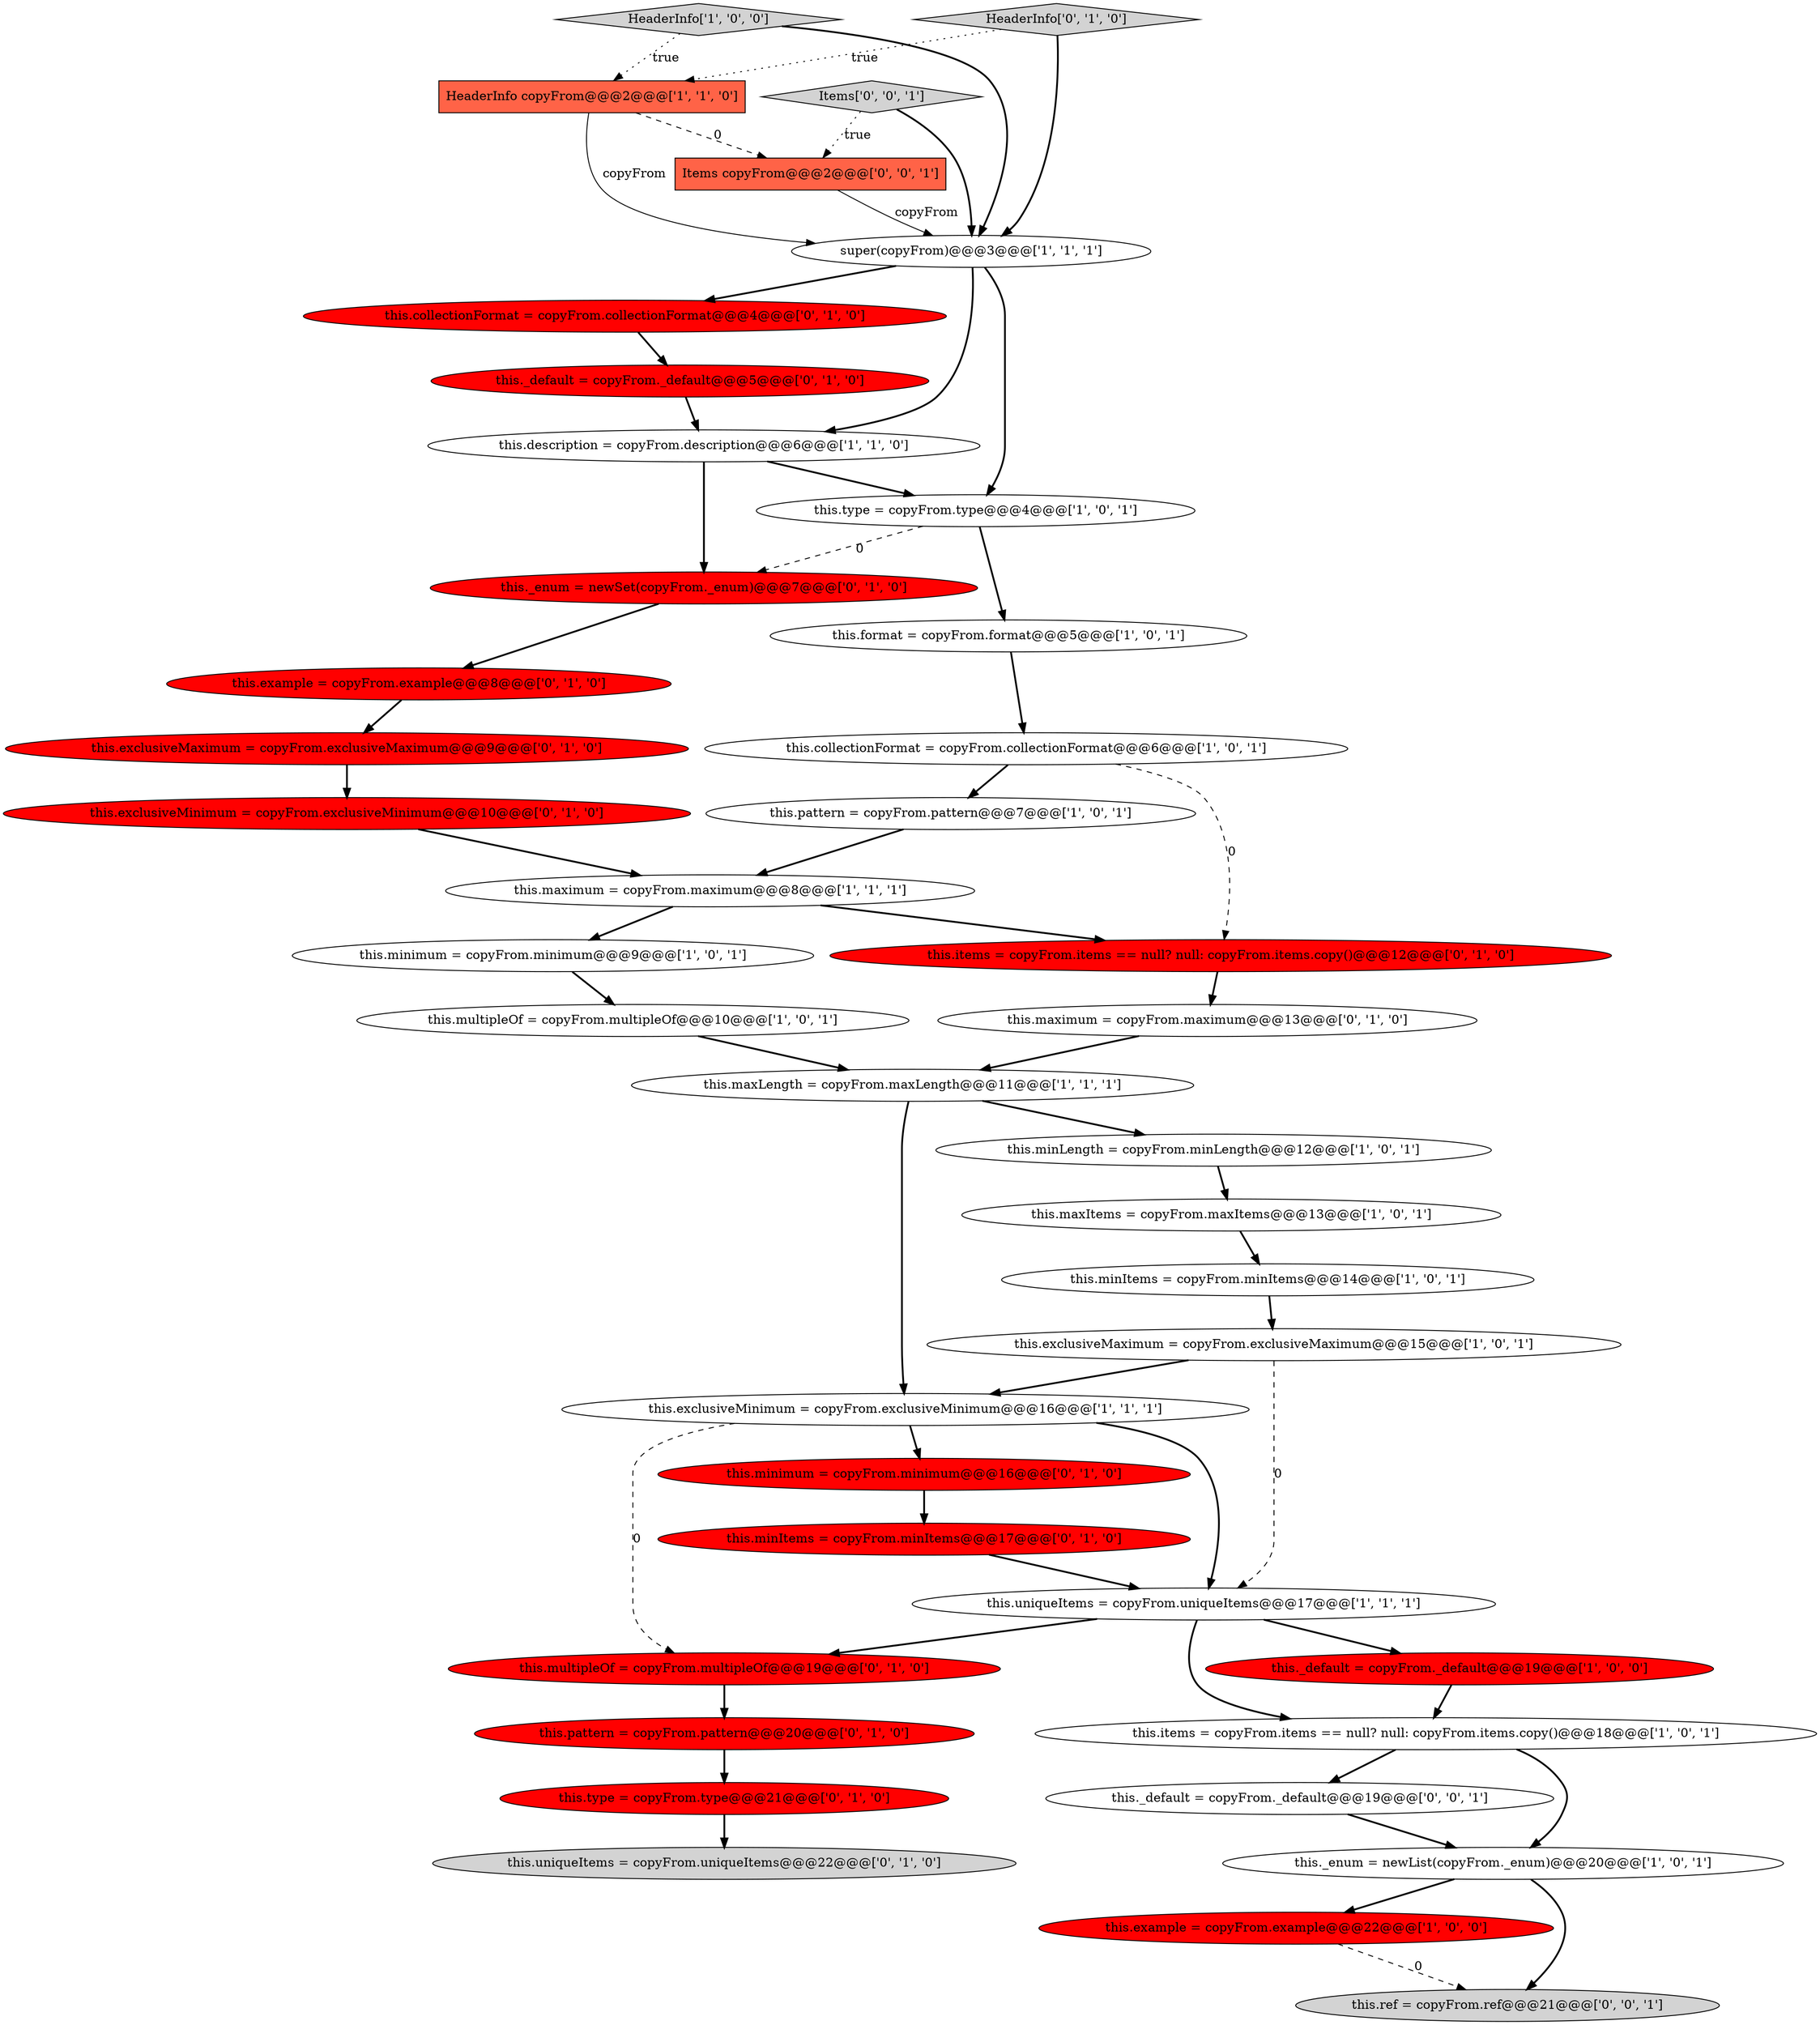 digraph {
16 [style = filled, label = "HeaderInfo['1', '0', '0']", fillcolor = lightgray, shape = diamond image = "AAA0AAABBB1BBB"];
32 [style = filled, label = "this.type = copyFrom.type@@@21@@@['0', '1', '0']", fillcolor = red, shape = ellipse image = "AAA1AAABBB2BBB"];
22 [style = filled, label = "this.exclusiveMinimum = copyFrom.exclusiveMinimum@@@10@@@['0', '1', '0']", fillcolor = red, shape = ellipse image = "AAA1AAABBB2BBB"];
18 [style = filled, label = "this.collectionFormat = copyFrom.collectionFormat@@@6@@@['1', '0', '1']", fillcolor = white, shape = ellipse image = "AAA0AAABBB1BBB"];
23 [style = filled, label = "this.exclusiveMaximum = copyFrom.exclusiveMaximum@@@9@@@['0', '1', '0']", fillcolor = red, shape = ellipse image = "AAA1AAABBB2BBB"];
35 [style = filled, label = "this.uniqueItems = copyFrom.uniqueItems@@@22@@@['0', '1', '0']", fillcolor = lightgray, shape = ellipse image = "AAA0AAABBB2BBB"];
31 [style = filled, label = "this.minItems = copyFrom.minItems@@@17@@@['0', '1', '0']", fillcolor = red, shape = ellipse image = "AAA1AAABBB2BBB"];
9 [style = filled, label = "this.maxItems = copyFrom.maxItems@@@13@@@['1', '0', '1']", fillcolor = white, shape = ellipse image = "AAA0AAABBB1BBB"];
14 [style = filled, label = "this._default = copyFrom._default@@@19@@@['1', '0', '0']", fillcolor = red, shape = ellipse image = "AAA1AAABBB1BBB"];
19 [style = filled, label = "this.exclusiveMinimum = copyFrom.exclusiveMinimum@@@16@@@['1', '1', '1']", fillcolor = white, shape = ellipse image = "AAA0AAABBB1BBB"];
40 [style = filled, label = "this._default = copyFrom._default@@@19@@@['0', '0', '1']", fillcolor = white, shape = ellipse image = "AAA0AAABBB3BBB"];
5 [style = filled, label = "this.example = copyFrom.example@@@22@@@['1', '0', '0']", fillcolor = red, shape = ellipse image = "AAA1AAABBB1BBB"];
17 [style = filled, label = "this.description = copyFrom.description@@@6@@@['1', '1', '0']", fillcolor = white, shape = ellipse image = "AAA0AAABBB1BBB"];
38 [style = filled, label = "this.ref = copyFrom.ref@@@21@@@['0', '0', '1']", fillcolor = lightgray, shape = ellipse image = "AAA0AAABBB3BBB"];
28 [style = filled, label = "this.collectionFormat = copyFrom.collectionFormat@@@4@@@['0', '1', '0']", fillcolor = red, shape = ellipse image = "AAA1AAABBB2BBB"];
24 [style = filled, label = "this._enum = newSet(copyFrom._enum)@@@7@@@['0', '1', '0']", fillcolor = red, shape = ellipse image = "AAA1AAABBB2BBB"];
29 [style = filled, label = "this.pattern = copyFrom.pattern@@@20@@@['0', '1', '0']", fillcolor = red, shape = ellipse image = "AAA1AAABBB2BBB"];
10 [style = filled, label = "this._enum = newList(copyFrom._enum)@@@20@@@['1', '0', '1']", fillcolor = white, shape = ellipse image = "AAA0AAABBB1BBB"];
30 [style = filled, label = "this._default = copyFrom._default@@@5@@@['0', '1', '0']", fillcolor = red, shape = ellipse image = "AAA1AAABBB2BBB"];
37 [style = filled, label = "Items['0', '0', '1']", fillcolor = lightgray, shape = diamond image = "AAA0AAABBB3BBB"];
34 [style = filled, label = "this.multipleOf = copyFrom.multipleOf@@@19@@@['0', '1', '0']", fillcolor = red, shape = ellipse image = "AAA1AAABBB2BBB"];
8 [style = filled, label = "this.minimum = copyFrom.minimum@@@9@@@['1', '0', '1']", fillcolor = white, shape = ellipse image = "AAA0AAABBB1BBB"];
20 [style = filled, label = "this.exclusiveMaximum = copyFrom.exclusiveMaximum@@@15@@@['1', '0', '1']", fillcolor = white, shape = ellipse image = "AAA0AAABBB1BBB"];
39 [style = filled, label = "Items copyFrom@@@2@@@['0', '0', '1']", fillcolor = tomato, shape = box image = "AAA0AAABBB3BBB"];
1 [style = filled, label = "this.pattern = copyFrom.pattern@@@7@@@['1', '0', '1']", fillcolor = white, shape = ellipse image = "AAA0AAABBB1BBB"];
36 [style = filled, label = "this.maximum = copyFrom.maximum@@@13@@@['0', '1', '0']", fillcolor = white, shape = ellipse image = "AAA0AAABBB2BBB"];
33 [style = filled, label = "this.example = copyFrom.example@@@8@@@['0', '1', '0']", fillcolor = red, shape = ellipse image = "AAA1AAABBB2BBB"];
7 [style = filled, label = "this.type = copyFrom.type@@@4@@@['1', '0', '1']", fillcolor = white, shape = ellipse image = "AAA0AAABBB1BBB"];
11 [style = filled, label = "this.format = copyFrom.format@@@5@@@['1', '0', '1']", fillcolor = white, shape = ellipse image = "AAA0AAABBB1BBB"];
6 [style = filled, label = "this.minItems = copyFrom.minItems@@@14@@@['1', '0', '1']", fillcolor = white, shape = ellipse image = "AAA0AAABBB1BBB"];
4 [style = filled, label = "this.uniqueItems = copyFrom.uniqueItems@@@17@@@['1', '1', '1']", fillcolor = white, shape = ellipse image = "AAA0AAABBB1BBB"];
0 [style = filled, label = "HeaderInfo copyFrom@@@2@@@['1', '1', '0']", fillcolor = tomato, shape = box image = "AAA0AAABBB1BBB"];
15 [style = filled, label = "super(copyFrom)@@@3@@@['1', '1', '1']", fillcolor = white, shape = ellipse image = "AAA0AAABBB1BBB"];
12 [style = filled, label = "this.maximum = copyFrom.maximum@@@8@@@['1', '1', '1']", fillcolor = white, shape = ellipse image = "AAA0AAABBB1BBB"];
21 [style = filled, label = "this.items = copyFrom.items == null? null: copyFrom.items.copy()@@@18@@@['1', '0', '1']", fillcolor = white, shape = ellipse image = "AAA0AAABBB1BBB"];
3 [style = filled, label = "this.multipleOf = copyFrom.multipleOf@@@10@@@['1', '0', '1']", fillcolor = white, shape = ellipse image = "AAA0AAABBB1BBB"];
13 [style = filled, label = "this.maxLength = copyFrom.maxLength@@@11@@@['1', '1', '1']", fillcolor = white, shape = ellipse image = "AAA0AAABBB1BBB"];
26 [style = filled, label = "this.minimum = copyFrom.minimum@@@16@@@['0', '1', '0']", fillcolor = red, shape = ellipse image = "AAA1AAABBB2BBB"];
27 [style = filled, label = "HeaderInfo['0', '1', '0']", fillcolor = lightgray, shape = diamond image = "AAA0AAABBB2BBB"];
2 [style = filled, label = "this.minLength = copyFrom.minLength@@@12@@@['1', '0', '1']", fillcolor = white, shape = ellipse image = "AAA0AAABBB1BBB"];
25 [style = filled, label = "this.items = copyFrom.items == null? null: copyFrom.items.copy()@@@12@@@['0', '1', '0']", fillcolor = red, shape = ellipse image = "AAA1AAABBB2BBB"];
40->10 [style = bold, label=""];
32->35 [style = bold, label=""];
16->15 [style = bold, label=""];
21->10 [style = bold, label=""];
34->29 [style = bold, label=""];
4->14 [style = bold, label=""];
7->11 [style = bold, label=""];
30->17 [style = bold, label=""];
15->7 [style = bold, label=""];
28->30 [style = bold, label=""];
25->36 [style = bold, label=""];
8->3 [style = bold, label=""];
4->21 [style = bold, label=""];
31->4 [style = bold, label=""];
37->15 [style = bold, label=""];
2->9 [style = bold, label=""];
0->39 [style = dashed, label="0"];
27->15 [style = bold, label=""];
11->18 [style = bold, label=""];
9->6 [style = bold, label=""];
33->23 [style = bold, label=""];
17->7 [style = bold, label=""];
6->20 [style = bold, label=""];
24->33 [style = bold, label=""];
19->34 [style = dashed, label="0"];
15->17 [style = bold, label=""];
13->19 [style = bold, label=""];
17->24 [style = bold, label=""];
36->13 [style = bold, label=""];
0->15 [style = solid, label="copyFrom"];
23->22 [style = bold, label=""];
10->5 [style = bold, label=""];
26->31 [style = bold, label=""];
16->0 [style = dotted, label="true"];
18->1 [style = bold, label=""];
15->28 [style = bold, label=""];
27->0 [style = dotted, label="true"];
7->24 [style = dashed, label="0"];
12->8 [style = bold, label=""];
22->12 [style = bold, label=""];
12->25 [style = bold, label=""];
19->26 [style = bold, label=""];
29->32 [style = bold, label=""];
37->39 [style = dotted, label="true"];
1->12 [style = bold, label=""];
3->13 [style = bold, label=""];
21->40 [style = bold, label=""];
5->38 [style = dashed, label="0"];
20->4 [style = dashed, label="0"];
39->15 [style = solid, label="copyFrom"];
19->4 [style = bold, label=""];
20->19 [style = bold, label=""];
14->21 [style = bold, label=""];
4->34 [style = bold, label=""];
18->25 [style = dashed, label="0"];
10->38 [style = bold, label=""];
13->2 [style = bold, label=""];
}
